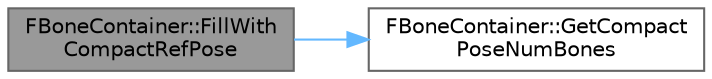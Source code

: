digraph "FBoneContainer::FillWithCompactRefPose"
{
 // INTERACTIVE_SVG=YES
 // LATEX_PDF_SIZE
  bgcolor="transparent";
  edge [fontname=Helvetica,fontsize=10,labelfontname=Helvetica,labelfontsize=10];
  node [fontname=Helvetica,fontsize=10,shape=box,height=0.2,width=0.4];
  rankdir="LR";
  Node1 [id="Node000001",label="FBoneContainer::FillWith\lCompactRefPose",height=0.2,width=0.4,color="gray40", fillcolor="grey60", style="filled", fontcolor="black",tooltip=" "];
  Node1 -> Node2 [id="edge1_Node000001_Node000002",color="steelblue1",style="solid",tooltip=" "];
  Node2 [id="Node000002",label="FBoneContainer::GetCompact\lPoseNumBones",height=0.2,width=0.4,color="grey40", fillcolor="white", style="filled",URL="$d2/d4f/structFBoneContainer.html#a16f1df0c34a14355705f7815383047a1",tooltip=" "];
}
